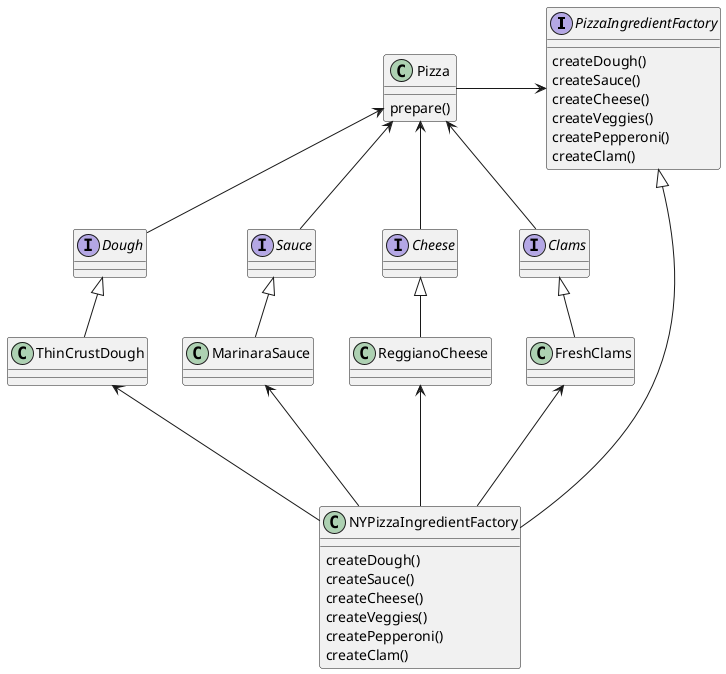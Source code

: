 @startuml

interface PizzaIngredientFactory {
    createDough()
    createSauce()
    createCheese()
    createVeggies()
    createPepperoni()
    createClam()
}

class NYPizzaIngredientFactory {
    createDough()
    createSauce()
    createCheese()
    createVeggies()
    createPepperoni()
    createClam()
}

class Pizza {
    prepare()
}

interface Dough
class ThinCrustDough

interface Sauce
class MarinaraSauce

interface Cheese
class ReggianoCheese

interface Clams
class FreshClams

PizzaIngredientFactory <|----- NYPizzaIngredientFactory
PizzaIngredientFactory <-left- Pizza

Pizza <-- Dough
Pizza <-- Sauce
Pizza <-- Cheese
Pizza <-- Clams

Dough <|-- ThinCrustDough
Sauce <|-- MarinaraSauce
Cheese <|-- ReggianoCheese
Clams <|-- FreshClams

ThinCrustDough <--- NYPizzaIngredientFactory
MarinaraSauce <--- NYPizzaIngredientFactory
ReggianoCheese <--- NYPizzaIngredientFactory
FreshClams <--- NYPizzaIngredientFactory

@enduml
